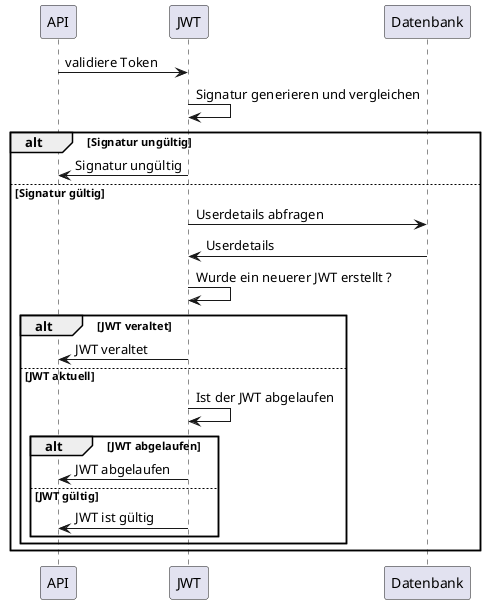 @startuml
participant API
participant JWT
participant Datenbank

API -> JWT: validiere Token
JWT -> JWT: Signatur generieren und vergleichen
alt Signatur ungültig
    JWT -> API: Signatur ungültig
else Signatur gültig
    JWT -> Datenbank: Userdetails abfragen
    Datenbank -> JWT: Userdetails
    JWT -> JWT: Wurde ein neuerer JWT erstellt ?
    alt JWT veraltet
        JWT -> API: JWT veraltet
    else JWT aktuell
        JWT -> JWT: Ist der JWT abgelaufen
        alt JWT abgelaufen
            JWT -> API: JWT abgelaufen
        else JWT gültig
            JWT -> API: JWT ist gültig
        end
    end
end
@enduml